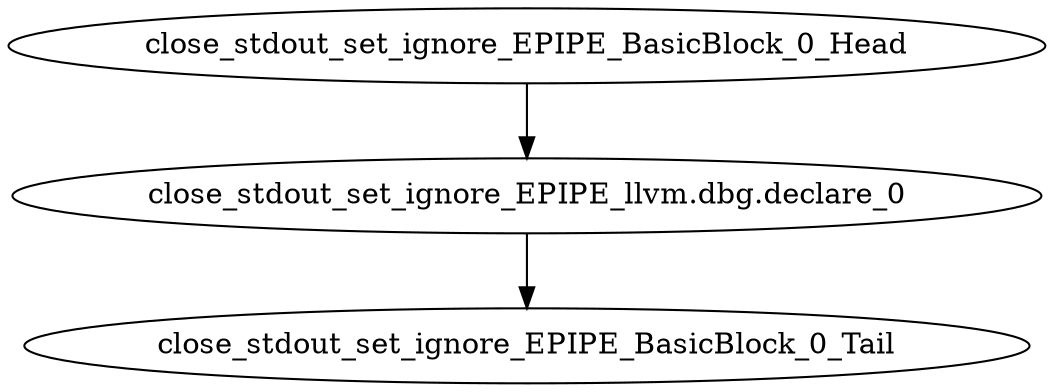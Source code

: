 digraph G {
    "close_stdout_set_ignore_EPIPE_BasicBlock_0_Head" -> "close_stdout_set_ignore_EPIPE_llvm.dbg.declare_0"
    "close_stdout_set_ignore_EPIPE_llvm.dbg.declare_0" -> "close_stdout_set_ignore_EPIPE_BasicBlock_0_Tail"
}
